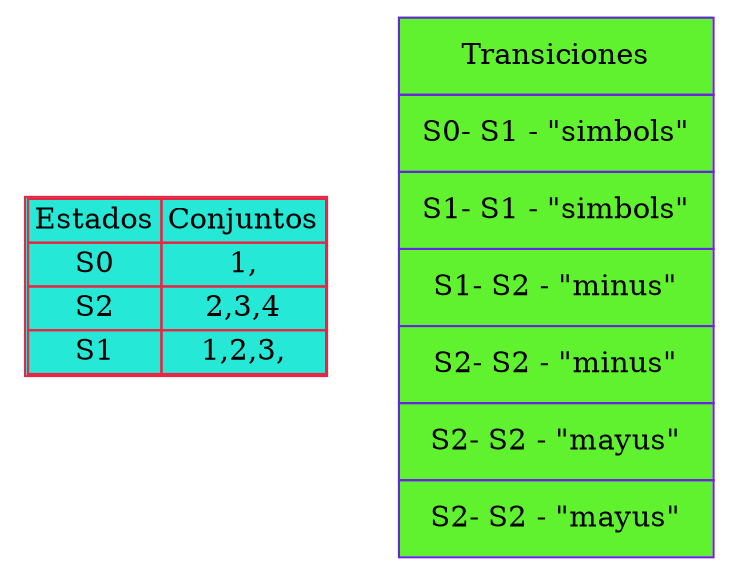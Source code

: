 digraph G{
tbl [
shape=plaintext
label=<
<table color='#E82543' cellspacing='0' bgcolor="#25E8D6">
<tr><td>Estados</td><td>Conjuntos</td></tr>
<tr><td>S0</td><td>1,</td></tr>
<tr><td>S2</td><td>2,3,4</td></tr>
<tr><td>S1</td><td>1,2,3,</td></tr>
</table>
>];
tb2 [
shape=plaintext
label=<
 <table color="#6625DE" border='0' cellborder='1' cellpadding='10' cellspacing='0' bgcolor="#61F22F">
<tr><td>Transiciones</td></tr>
<tr><td>S0- S1 - "simbols"</td></tr>
<tr><td>S1- S1 - "simbols"</td></tr>
<tr><td>S1- S2 - "minus"</td></tr>
<tr><td>S2- S2 - "minus"</td></tr>
<tr><td>S2- S2 - "mayus"</td></tr>
<tr><td>S2- S2 - "mayus"</td></tr>
</table>
>];
}
